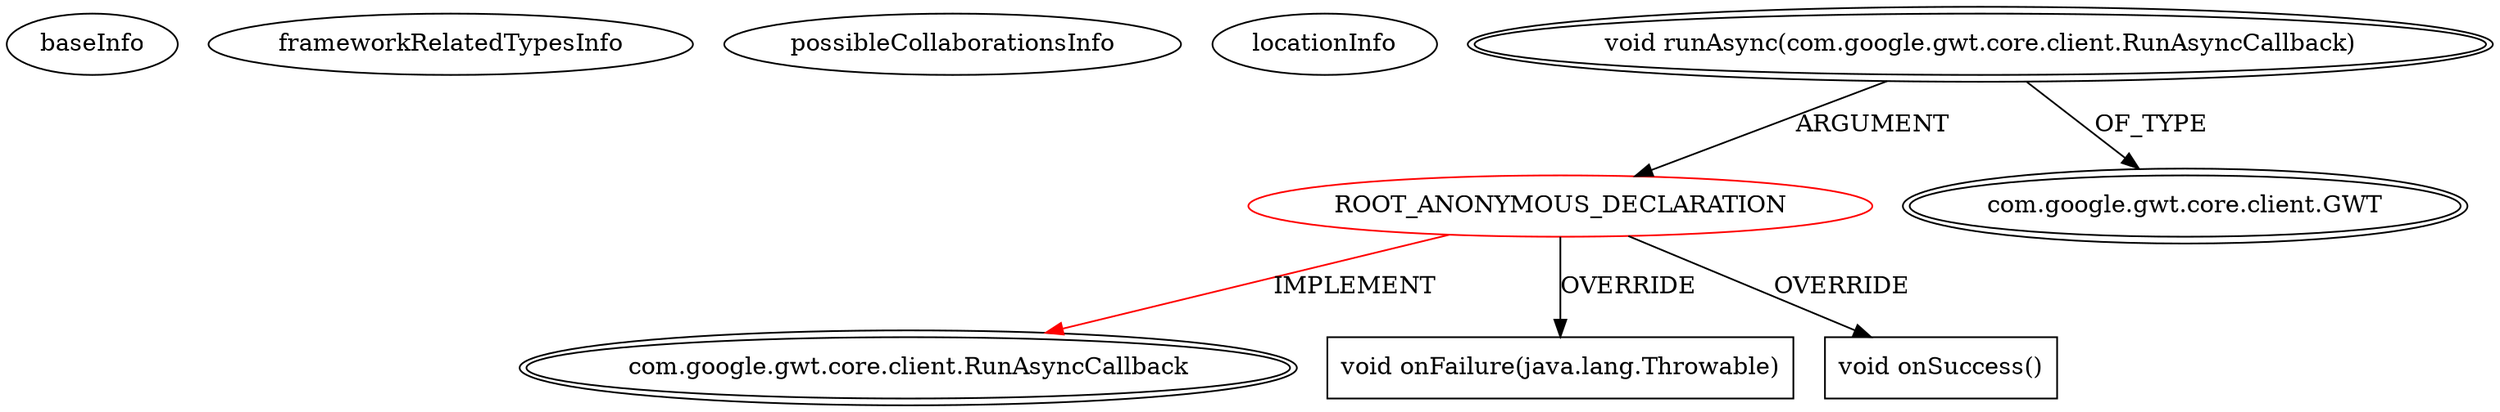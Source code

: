 digraph {
baseInfo[graphId=40,category="extension_graph",isAnonymous=true,possibleRelation=false]
frameworkRelatedTypesInfo[0="com.google.gwt.core.client.RunAsyncCallback"]
possibleCollaborationsInfo[]
locationInfo[projectName="Arctinus-SMVP",filePath="/Arctinus-SMVP/SMVP-master/src/com/krusche/smvp/client/AppController.java",contextSignature="void onValueChange(com.google.gwt.event.logical.shared.ValueChangeEvent)",graphId="40"]
0[label="ROOT_ANONYMOUS_DECLARATION",vertexType="ROOT_ANONYMOUS_DECLARATION",isFrameworkType=false,color=red]
1[label="com.google.gwt.core.client.RunAsyncCallback",vertexType="FRAMEWORK_INTERFACE_TYPE",isFrameworkType=true,peripheries=2]
2[label="void runAsync(com.google.gwt.core.client.RunAsyncCallback)",vertexType="OUTSIDE_CALL",isFrameworkType=true,peripheries=2]
3[label="com.google.gwt.core.client.GWT",vertexType="FRAMEWORK_CLASS_TYPE",isFrameworkType=true,peripheries=2]
4[label="void onFailure(java.lang.Throwable)",vertexType="OVERRIDING_METHOD_DECLARATION",isFrameworkType=false,shape=box]
5[label="void onSuccess()",vertexType="OVERRIDING_METHOD_DECLARATION",isFrameworkType=false,shape=box]
0->1[label="IMPLEMENT",color=red]
2->0[label="ARGUMENT"]
2->3[label="OF_TYPE"]
0->4[label="OVERRIDE"]
0->5[label="OVERRIDE"]
}
